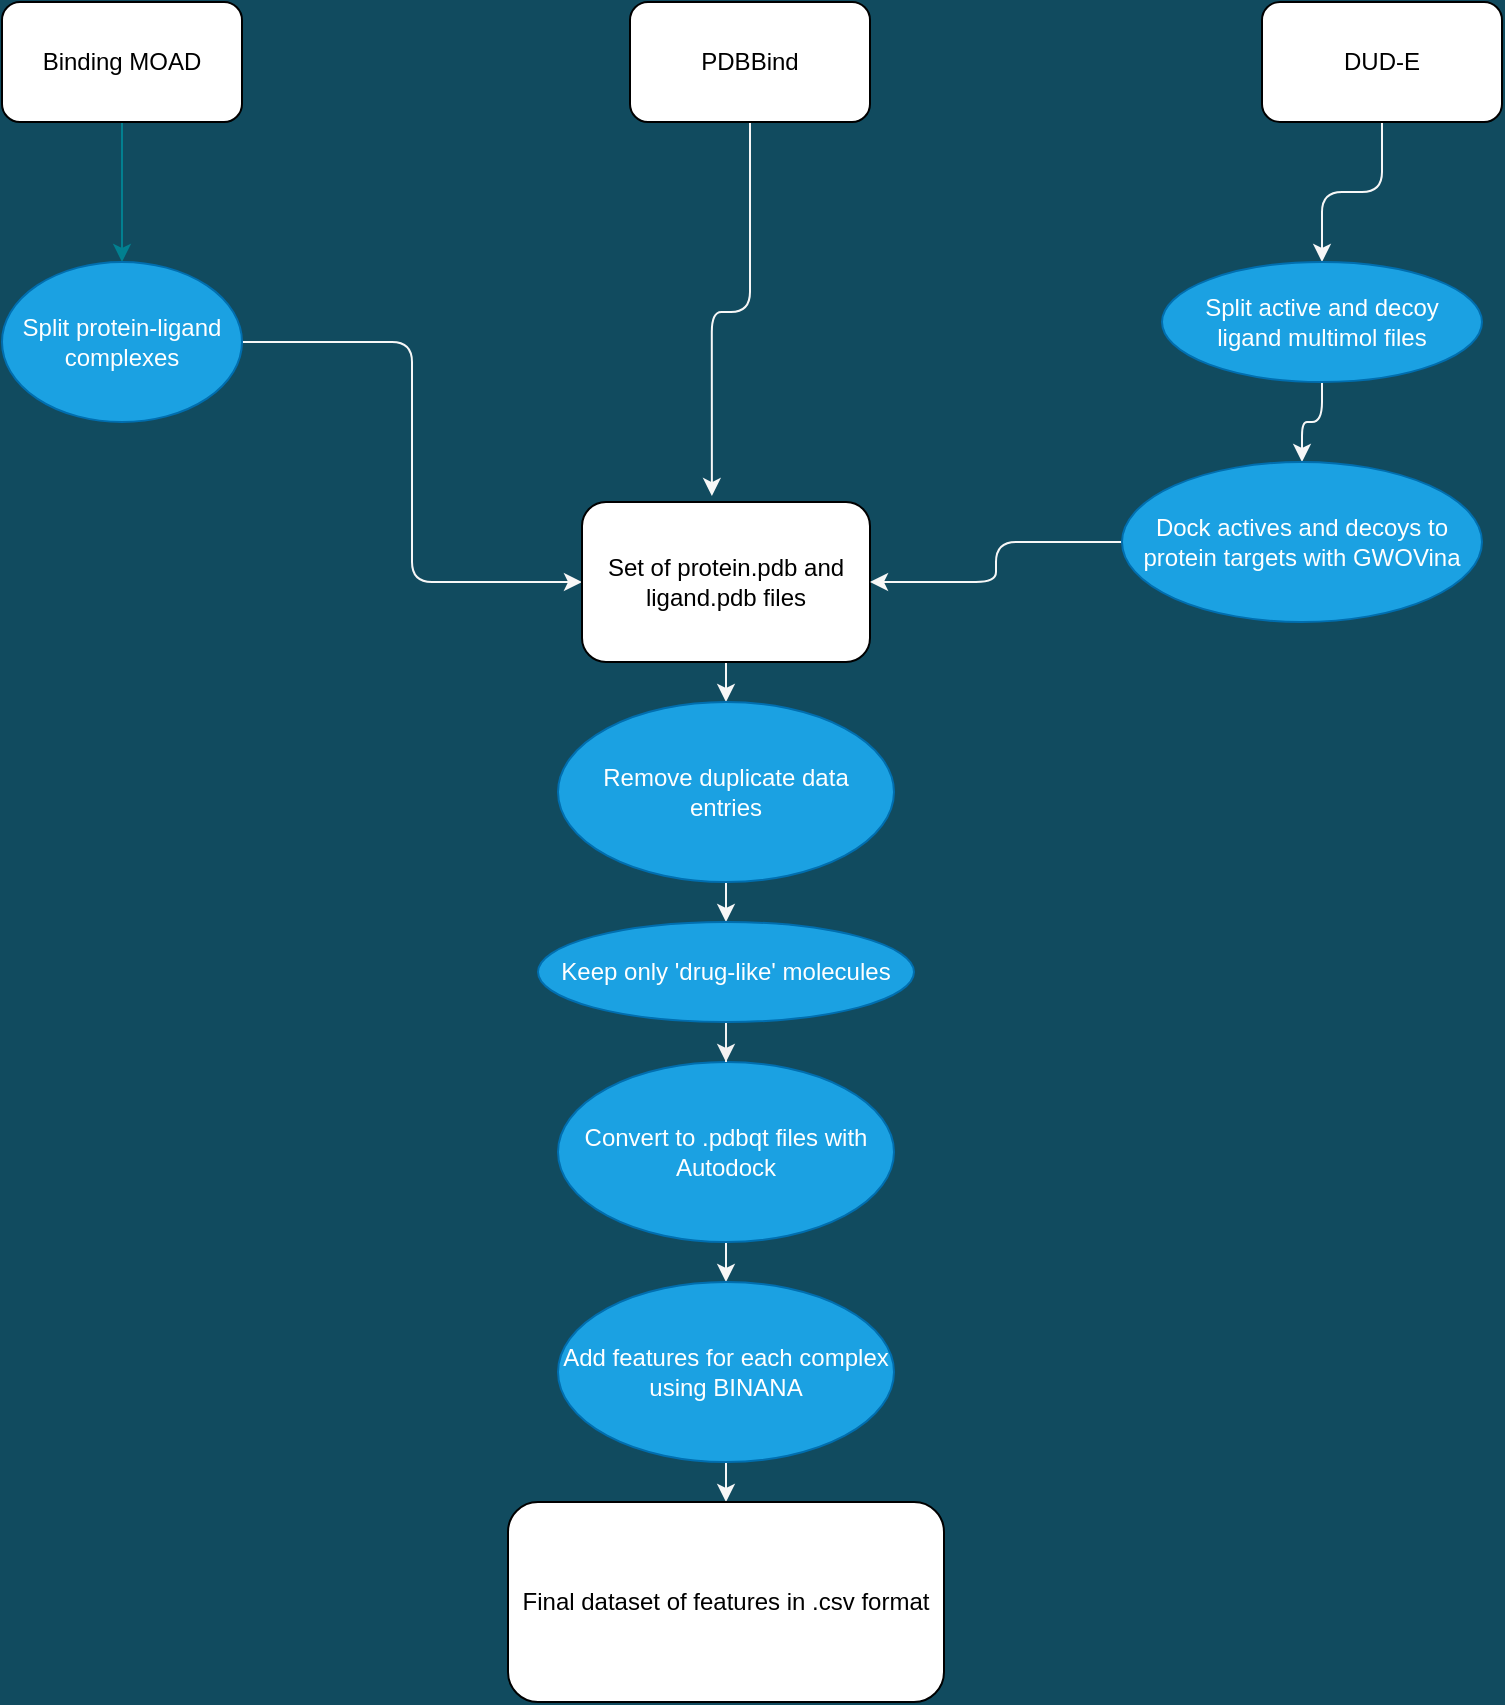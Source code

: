 <mxfile version="14.4.4" type="device"><diagram id="MezgeDCDJQZhVXjwhnEP" name="Page-1"><mxGraphModel dx="1422" dy="826" grid="1" gridSize="10" guides="1" tooltips="1" connect="1" arrows="1" fold="1" page="1" pageScale="1" pageWidth="827" pageHeight="1169" background="#114B5F" math="0" shadow="0"><root><mxCell id="0"/><mxCell id="1" parent="0"/><mxCell id="EFMOVaQ2oTUfK1_Tt2sc-5" value="" style="edgeStyle=orthogonalEdgeStyle;curved=0;rounded=1;sketch=0;orthogonalLoop=1;jettySize=auto;html=1;strokeColor=#028090;fillColor=#F45B69;fontColor=#E4FDE1;" parent="1" source="EFMOVaQ2oTUfK1_Tt2sc-1" target="EFMOVaQ2oTUfK1_Tt2sc-4" edge="1"><mxGeometry relative="1" as="geometry"/></mxCell><mxCell id="EFMOVaQ2oTUfK1_Tt2sc-1" value="Binding MOAD" style="rounded=1;whiteSpace=wrap;html=1;sketch=0;" parent="1" vertex="1"><mxGeometry x="40" y="40" width="120" height="60" as="geometry"/></mxCell><mxCell id="EFMOVaQ2oTUfK1_Tt2sc-9" style="edgeStyle=orthogonalEdgeStyle;curved=0;rounded=1;sketch=0;orthogonalLoop=1;jettySize=auto;html=1;entryX=0.451;entryY=-0.037;entryDx=0;entryDy=0;entryPerimeter=0;strokeColor=#F7F7F7;fillColor=#F45B69;fontColor=#E4FDE1;" parent="1" source="EFMOVaQ2oTUfK1_Tt2sc-2" target="EFMOVaQ2oTUfK1_Tt2sc-6" edge="1"><mxGeometry relative="1" as="geometry"/></mxCell><mxCell id="EFMOVaQ2oTUfK1_Tt2sc-2" value="PDBBind" style="rounded=1;whiteSpace=wrap;html=1;sketch=0;" parent="1" vertex="1"><mxGeometry x="354" y="40" width="120" height="60" as="geometry"/></mxCell><mxCell id="EFMOVaQ2oTUfK1_Tt2sc-11" style="edgeStyle=orthogonalEdgeStyle;curved=0;rounded=1;sketch=0;orthogonalLoop=1;jettySize=auto;html=1;entryX=0.5;entryY=0;entryDx=0;entryDy=0;strokeColor=#F7F7F7;fillColor=#F45B69;fontColor=#E4FDE1;" parent="1" source="EFMOVaQ2oTUfK1_Tt2sc-3" target="EFMOVaQ2oTUfK1_Tt2sc-10" edge="1"><mxGeometry relative="1" as="geometry"/></mxCell><mxCell id="EFMOVaQ2oTUfK1_Tt2sc-3" value="DUD-E" style="rounded=1;whiteSpace=wrap;html=1;sketch=0;" parent="1" vertex="1"><mxGeometry x="670" y="40" width="120" height="60" as="geometry"/></mxCell><mxCell id="EFMOVaQ2oTUfK1_Tt2sc-7" style="edgeStyle=orthogonalEdgeStyle;curved=0;rounded=1;sketch=0;orthogonalLoop=1;jettySize=auto;html=1;entryX=0;entryY=0.5;entryDx=0;entryDy=0;fontColor=#E4FDE1;strokeColor=#F7F7F7;" parent="1" source="EFMOVaQ2oTUfK1_Tt2sc-4" target="EFMOVaQ2oTUfK1_Tt2sc-6" edge="1"><mxGeometry relative="1" as="geometry"/></mxCell><mxCell id="EFMOVaQ2oTUfK1_Tt2sc-4" value="Split protein-ligand complexes" style="ellipse;whiteSpace=wrap;html=1;rounded=1;sketch=0;fillColor=#1ba1e2;strokeColor=#006EAF;fontColor=#ffffff;" parent="1" vertex="1"><mxGeometry x="40" y="170" width="120" height="80" as="geometry"/></mxCell><mxCell id="EFMOVaQ2oTUfK1_Tt2sc-17" value="" style="edgeStyle=orthogonalEdgeStyle;curved=0;rounded=1;sketch=0;orthogonalLoop=1;jettySize=auto;html=1;strokeColor=#F7F7F7;fillColor=#F45B69;fontColor=#E4FDE1;exitX=0.5;exitY=1;exitDx=0;exitDy=0;" parent="1" edge="1" source="EFMOVaQ2oTUfK1_Tt2sc-29"><mxGeometry relative="1" as="geometry"><mxPoint x="402" y="490" as="sourcePoint"/><mxPoint x="402" y="500" as="targetPoint"/></mxGeometry></mxCell><mxCell id="EFMOVaQ2oTUfK1_Tt2sc-30" value="" style="edgeStyle=orthogonalEdgeStyle;curved=0;rounded=1;sketch=0;orthogonalLoop=1;jettySize=auto;html=1;strokeColor=#F7F7F7;fillColor=#F45B69;fontColor=#E4FDE1;" parent="1" source="EFMOVaQ2oTUfK1_Tt2sc-6" target="EFMOVaQ2oTUfK1_Tt2sc-29" edge="1"><mxGeometry relative="1" as="geometry"/></mxCell><mxCell id="EFMOVaQ2oTUfK1_Tt2sc-6" value="Set of protein.pdb and ligand.pdb files" style="rounded=1;whiteSpace=wrap;html=1;sketch=0;" parent="1" vertex="1"><mxGeometry x="330" y="290" width="144" height="80" as="geometry"/></mxCell><mxCell id="EFMOVaQ2oTUfK1_Tt2sc-14" value="" style="edgeStyle=orthogonalEdgeStyle;curved=0;rounded=1;sketch=0;orthogonalLoop=1;jettySize=auto;html=1;strokeColor=#F7F7F7;fillColor=#F45B69;fontColor=#E4FDE1;" parent="1" source="EFMOVaQ2oTUfK1_Tt2sc-10" target="EFMOVaQ2oTUfK1_Tt2sc-13" edge="1"><mxGeometry relative="1" as="geometry"/></mxCell><mxCell id="EFMOVaQ2oTUfK1_Tt2sc-10" value="&lt;div&gt;Split active and decoy &lt;br&gt;&lt;/div&gt;&lt;div&gt;ligand multimol files&lt;/div&gt;" style="ellipse;whiteSpace=wrap;html=1;rounded=1;sketch=0;fillColor=#1ba1e2;strokeColor=#006EAF;fontColor=#ffffff;" parent="1" vertex="1"><mxGeometry x="620" y="170" width="160" height="60" as="geometry"/></mxCell><mxCell id="EFMOVaQ2oTUfK1_Tt2sc-15" style="edgeStyle=orthogonalEdgeStyle;curved=0;rounded=1;sketch=0;orthogonalLoop=1;jettySize=auto;html=1;strokeColor=#F7F7F7;fillColor=#F45B69;fontColor=#E4FDE1;entryX=1;entryY=0.5;entryDx=0;entryDy=0;" parent="1" source="EFMOVaQ2oTUfK1_Tt2sc-13" target="EFMOVaQ2oTUfK1_Tt2sc-6" edge="1"><mxGeometry relative="1" as="geometry"><mxPoint x="480" y="330" as="targetPoint"/></mxGeometry></mxCell><mxCell id="EFMOVaQ2oTUfK1_Tt2sc-13" value="Dock actives and decoys to protein targets with GWOVina" style="ellipse;whiteSpace=wrap;html=1;rounded=1;sketch=0;fillColor=#1ba1e2;strokeColor=#006EAF;fontColor=#ffffff;" parent="1" vertex="1"><mxGeometry x="600" y="270" width="180" height="80" as="geometry"/></mxCell><mxCell id="EFMOVaQ2oTUfK1_Tt2sc-20" value="" style="edgeStyle=orthogonalEdgeStyle;curved=0;rounded=1;sketch=0;orthogonalLoop=1;jettySize=auto;html=1;strokeColor=#F7F7F7;fillColor=#F45B69;fontColor=#E4FDE1;" parent="1" source="EFMOVaQ2oTUfK1_Tt2sc-18" target="EFMOVaQ2oTUfK1_Tt2sc-19" edge="1"><mxGeometry relative="1" as="geometry"/></mxCell><mxCell id="EFMOVaQ2oTUfK1_Tt2sc-18" value="Convert to .pdbqt files with Autodock" style="ellipse;whiteSpace=wrap;html=1;rounded=0;sketch=0;strokeColor=#006EAF;fillColor=#1ba1e2;fontColor=#ffffff;" parent="1" vertex="1"><mxGeometry x="318" y="570" width="168" height="90" as="geometry"/></mxCell><mxCell id="EFMOVaQ2oTUfK1_Tt2sc-31" value="" style="edgeStyle=orthogonalEdgeStyle;curved=0;rounded=1;sketch=0;orthogonalLoop=1;jettySize=auto;html=1;strokeColor=#F7F7F7;fillColor=#F45B69;fontColor=#E4FDE1;" parent="1" source="EFMOVaQ2oTUfK1_Tt2sc-19" target="EFMOVaQ2oTUfK1_Tt2sc-27" edge="1"><mxGeometry relative="1" as="geometry"/></mxCell><mxCell id="EFMOVaQ2oTUfK1_Tt2sc-19" value="Add features for each complex using BINANA" style="ellipse;whiteSpace=wrap;html=1;rounded=0;sketch=0;strokeColor=#006EAF;fillColor=#1ba1e2;fontColor=#ffffff;" parent="1" vertex="1"><mxGeometry x="318" y="680" width="168" height="90" as="geometry"/></mxCell><mxCell id="EFMOVaQ2oTUfK1_Tt2sc-27" value="Final dataset of features in .csv format" style="rounded=1;whiteSpace=wrap;html=1;sketch=0;" parent="1" vertex="1"><mxGeometry x="293" y="790" width="218" height="100" as="geometry"/></mxCell><mxCell id="EFMOVaQ2oTUfK1_Tt2sc-29" value="&lt;div&gt;Remove duplicate data &lt;br&gt;&lt;/div&gt;&lt;div&gt;entries&lt;/div&gt;" style="ellipse;whiteSpace=wrap;html=1;rounded=0;sketch=0;strokeColor=#006EAF;fillColor=#1ba1e2;fontColor=#ffffff;" parent="1" vertex="1"><mxGeometry x="318" y="390" width="168" height="90" as="geometry"/></mxCell><mxCell id="k04rTEtpxDzl-XmO_nQA-2" value="" style="edgeStyle=orthogonalEdgeStyle;rounded=0;orthogonalLoop=1;jettySize=auto;html=1;strokeColor=#F2F2F2;" edge="1" parent="1" source="k04rTEtpxDzl-XmO_nQA-1" target="EFMOVaQ2oTUfK1_Tt2sc-18"><mxGeometry relative="1" as="geometry"/></mxCell><mxCell id="k04rTEtpxDzl-XmO_nQA-1" value="Keep only 'drug-like' molecules" style="ellipse;whiteSpace=wrap;html=1;rounded=0;sketch=0;strokeColor=#006EAF;fillColor=#1ba1e2;fontColor=#ffffff;" vertex="1" parent="1"><mxGeometry x="308" y="500" width="188" height="50" as="geometry"/></mxCell></root></mxGraphModel></diagram></mxfile>